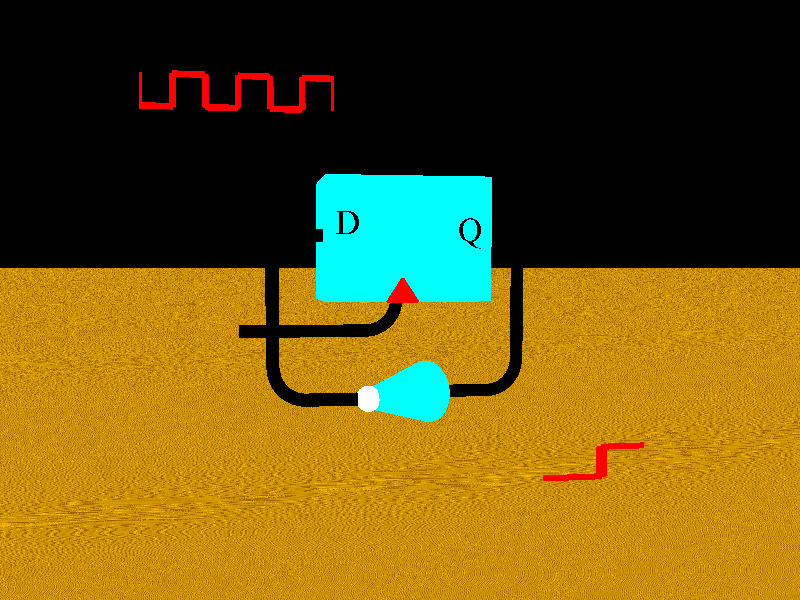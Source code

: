 #version 3.7;

#include "colors.inc"
#include "metals.inc"
#include "woods.inc"

#declare MyCyan    = rgbf <0, 1, 1, 0>;

global_settings {
    assumed_gamma 1.0
}

camera {
   location <-5, 1, -30>
   angle 45 // direction <0, 0,  1.7>
   right x*image_width/image_height
   look_at <0,0,0>
}

#declare Dist=80.0;
light_source {< -50, 25, -50> color White
     fade_distance Dist fade_power 2
//   area_light <-40, 0, -40>, <40, 0, 40>, 3, 3
//   adaptive 1
//   jitter
}

#declare T0 = texture { F_MetalC }

#declare T =
texture {
    pigment {
        color Cyan
    }
    finish {
        specular 1.00
        roughness 0.1
        ambient 0.25
        reflection 0.65
    }
}

#declare Floor_Texture =
    texture { pigment { P_WoodGrain18A color_map { M_Wood18A }}}
    texture { pigment { P_WoodGrain12A color_map { M_Wood18B }}}
    texture {
        pigment { P_WoodGrain12B color_map { M_Wood18B }}
        finish { reflection 0.25 }
    }


plane { y,-10
    texture { Floor_Texture
        scale 0.5
        rotate y*90
        rotate <10, 0, 15>
        translate z*4
    }
}

box {
    <-2.50, 0, -1.75>, <2.50, 3.75, 1.75> 
    texture { T }
}

cone {
    <-1.0, -3, -0.75>, .333, <1.0, -3, 0.75>, 1
    texture { T }
}

sphere {
    <-1.1, -3, -0.75>, .4
    texture { T }
    pigment { White }
}

text {
    internal 1 "D" 1 , 0
    translate < -2.2, 2 - mod(frame_number,2)/5, -1.77>
}

text {
    internal 1 "Q" 1 , 0
    translate < 1.5, 1.8 + mod(frame_number,2)/5, -1.77>
}

#declare LBox =
    union {
        box {
            <-1.3,1.3,-0.25>, <1.3,0,0.25>
        }
        box {
            <0, 1.3, -0.25>, < 1.3, -1.3, 0.25>
        }
    }

#declare QuarterTorii =
    difference {
        torus {
            1, .2
            rotate x*90
        }
        LBox
        texture { T }
        pigment { Black }
    }

#declare DQTube =
union {
    cylinder {
        < -3.0, -3.0, -0.75>, < -1.1, -3.0, -0.75> .2
        texture { T }
        pigment { Black }
    }
    
    cylinder {
        < -4.02, -2.0, -0.75>, < -4.02, 1.0, -0.75> .2
        texture { T }
        pigment { Black }
    }
    
    cylinder {
        < -3.02, 2.0, -0.75>, < -2.5, 2.0, -0.75>, 0.2
        texture { T }
        pigment { Black }
    }
    object { QuarterTorii
        translate <-3.0, -2, -0.75>
    }
    object { QuarterTorii
        rotate x*180
        translate <-3.0, 1.0, -0.75>
    }
}

DQTube
object {
    DQTube
    rotate y*180
}

object {
    QuarterTorii
    rotate y*180
    translate < -1.0, 0.0, 0.75>
}
cylinder {
    < -1.0, -1.0, 0.75>, < -5.0, -1.0, 0.75> , 0.2
    texture { T }
    pigment { Black }
}


#declare DQWave =
union {
    cylinder {
        < 0, 0, 0> <1,0,0>, .1
        pigment { Red }
    }
    cylinder {
        < 1, 0, 0> <1,1,0>, .1
        pigment { Red }
    }
    cylinder {
        < 1, 1, 0> <2,1,0>, .1
        pigment { Red }
    }
    cylinder {
        < 2, 1, 0> <2,0,0>, .1
        pigment { Red }
    }
}

#declare DQWave4 =
union {
    object {
        DQWave
        translate <-10,6,0.75>
    }
    object {
        DQWave
        translate <-8,6,0.75>
    }
    object {
        DQWave
        translate <-6,6,0.75>
    }
    object {
        DQWave
        translate <-4,6,0.75>
    }
    
    object {
        DQWave
        translate <-2,6,0.75>
    }
}

#declare DQWave2 =
union {
    object {
        DQWave
        translate < 2.5, -6, 0.75>
        scale x*2
    }
    object {
        DQWave
        translate < 4.5, -6, 0.75>
        scale x*2
    }
    object {
        DQWave
        translate < 6.5, -6, 0.75>
        scale x*2
    }
}

object {
    DQWave4
    translate < -frame_number / 32 * 2, 0, 0>
    bounded_by { box { <-8,8,0.70>, <-2,2,0.80> }}
}

object {
    DQWave2
    translate < -frame_number / 32 * 2, 0, 0>
    bounded_by { box { <4.5,-8,0.70>, <8.5,-2,0.80> }}
}

#if (mod(frame_number,2)=1)
    cone {
        < -0.25, 0, -2.0>, 0.5, < -.25, 0.7, -2.0>, 0.05
        pigment { White }
    }                      
#else
    cone {
        < -0.25, 0, -2.0>, 0.5, < -.25, 0.7, -2.0>, 0.05
        pigment { Red }
    }                      
#end

